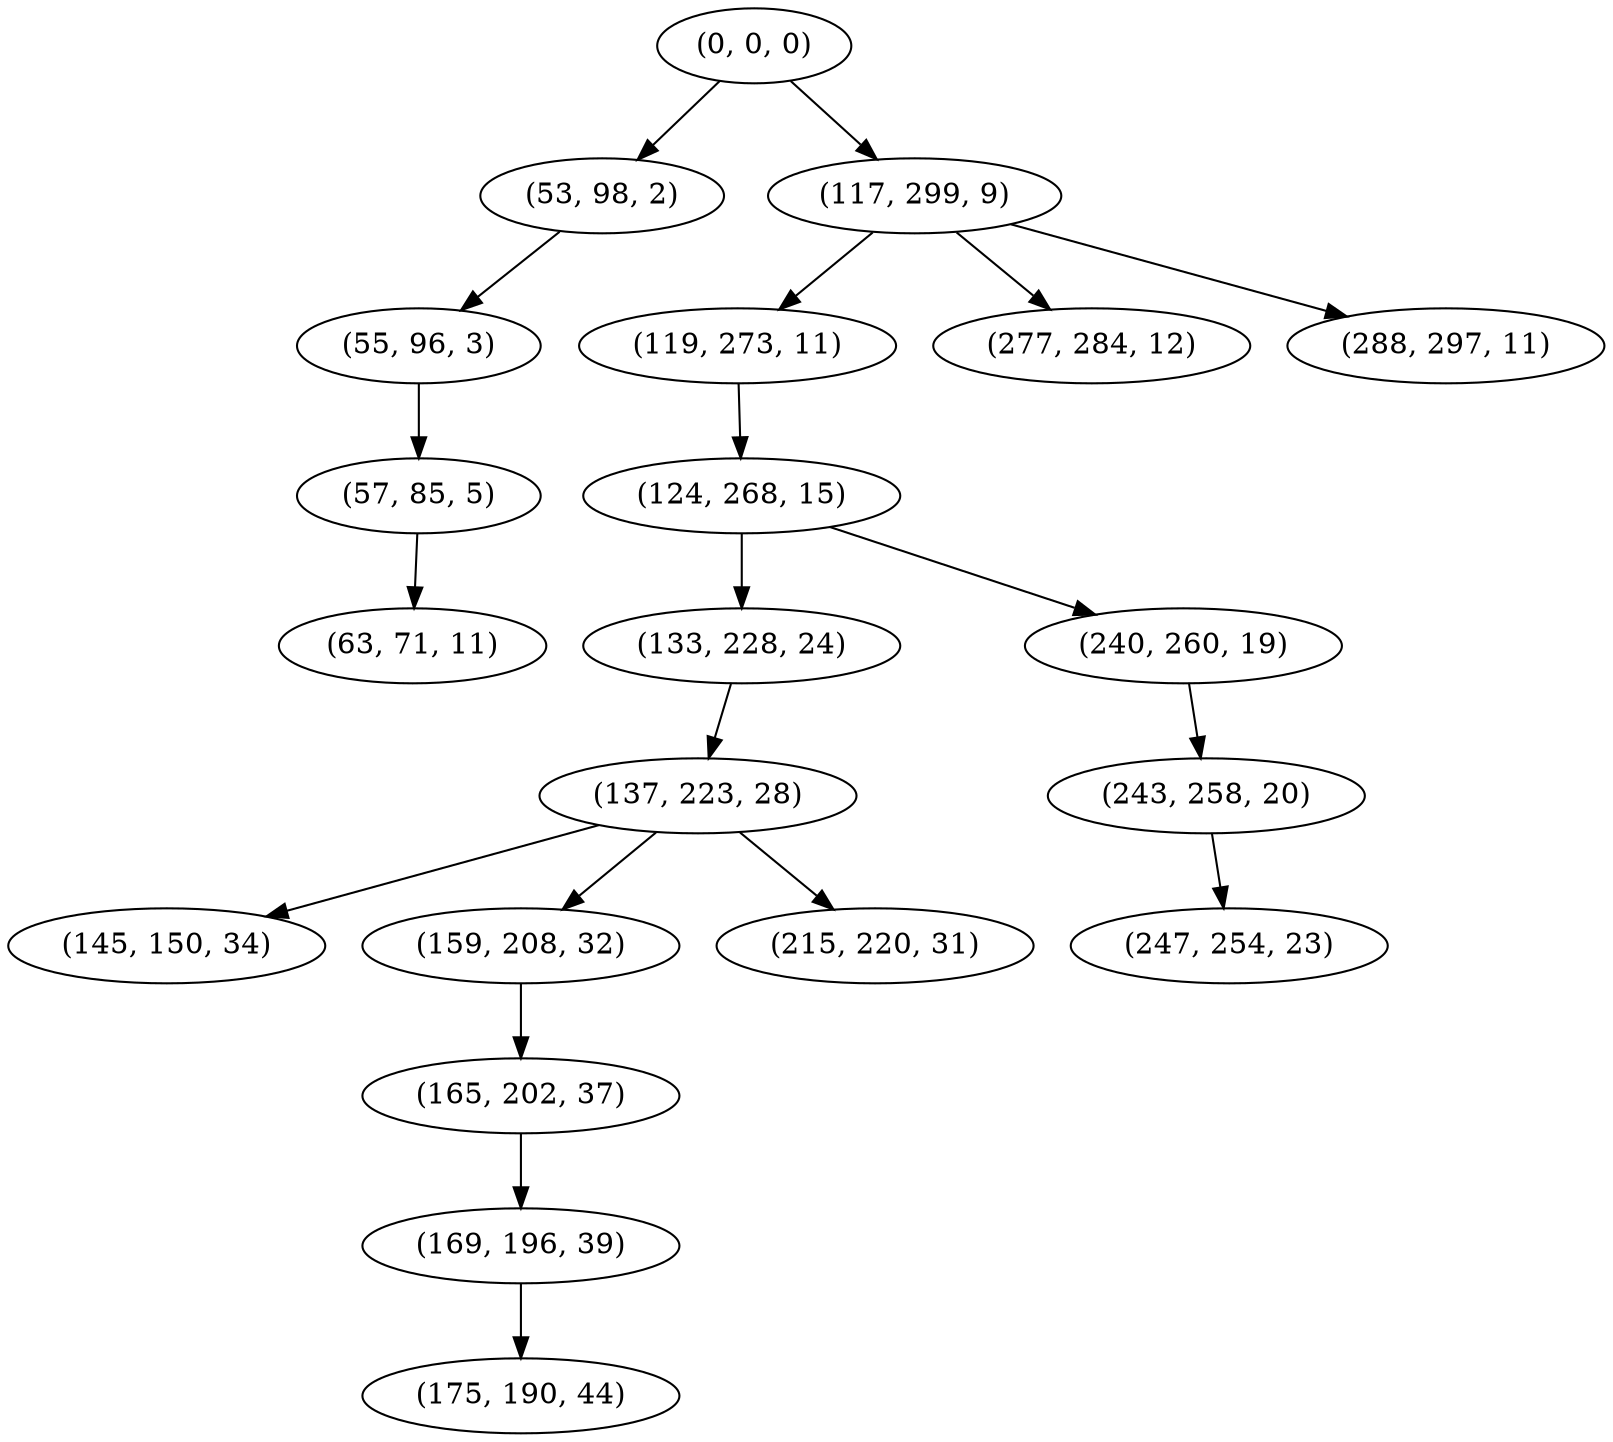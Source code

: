 digraph tree {
    "(0, 0, 0)";
    "(53, 98, 2)";
    "(55, 96, 3)";
    "(57, 85, 5)";
    "(63, 71, 11)";
    "(117, 299, 9)";
    "(119, 273, 11)";
    "(124, 268, 15)";
    "(133, 228, 24)";
    "(137, 223, 28)";
    "(145, 150, 34)";
    "(159, 208, 32)";
    "(165, 202, 37)";
    "(169, 196, 39)";
    "(175, 190, 44)";
    "(215, 220, 31)";
    "(240, 260, 19)";
    "(243, 258, 20)";
    "(247, 254, 23)";
    "(277, 284, 12)";
    "(288, 297, 11)";
    "(0, 0, 0)" -> "(53, 98, 2)";
    "(0, 0, 0)" -> "(117, 299, 9)";
    "(53, 98, 2)" -> "(55, 96, 3)";
    "(55, 96, 3)" -> "(57, 85, 5)";
    "(57, 85, 5)" -> "(63, 71, 11)";
    "(117, 299, 9)" -> "(119, 273, 11)";
    "(117, 299, 9)" -> "(277, 284, 12)";
    "(117, 299, 9)" -> "(288, 297, 11)";
    "(119, 273, 11)" -> "(124, 268, 15)";
    "(124, 268, 15)" -> "(133, 228, 24)";
    "(124, 268, 15)" -> "(240, 260, 19)";
    "(133, 228, 24)" -> "(137, 223, 28)";
    "(137, 223, 28)" -> "(145, 150, 34)";
    "(137, 223, 28)" -> "(159, 208, 32)";
    "(137, 223, 28)" -> "(215, 220, 31)";
    "(159, 208, 32)" -> "(165, 202, 37)";
    "(165, 202, 37)" -> "(169, 196, 39)";
    "(169, 196, 39)" -> "(175, 190, 44)";
    "(240, 260, 19)" -> "(243, 258, 20)";
    "(243, 258, 20)" -> "(247, 254, 23)";
}
